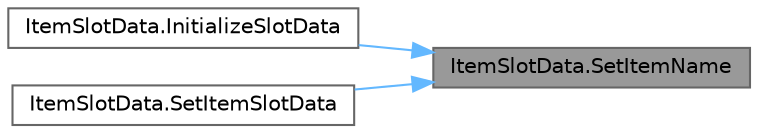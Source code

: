 digraph "ItemSlotData.SetItemName"
{
 // LATEX_PDF_SIZE
  bgcolor="transparent";
  edge [fontname=Helvetica,fontsize=10,labelfontname=Helvetica,labelfontsize=10];
  node [fontname=Helvetica,fontsize=10,shape=box,height=0.2,width=0.4];
  rankdir="RL";
  Node1 [id="Node000001",label="ItemSlotData.SetItemName",height=0.2,width=0.4,color="gray40", fillcolor="grey60", style="filled", fontcolor="black",tooltip=" "];
  Node1 -> Node2 [id="edge1_Node000001_Node000002",dir="back",color="steelblue1",style="solid",tooltip=" "];
  Node2 [id="Node000002",label="ItemSlotData.InitializeSlotData",height=0.2,width=0.4,color="grey40", fillcolor="white", style="filled",URL="$class_item_slot_data.html#a105d5dc5002914f5944f3c8e9c66ac8a",tooltip=" "];
  Node1 -> Node3 [id="edge2_Node000001_Node000003",dir="back",color="steelblue1",style="solid",tooltip=" "];
  Node3 [id="Node000003",label="ItemSlotData.SetItemSlotData",height=0.2,width=0.4,color="grey40", fillcolor="white", style="filled",URL="$class_item_slot_data.html#a7ea4021717735f1023a462908cc78e0f",tooltip=" "];
}
